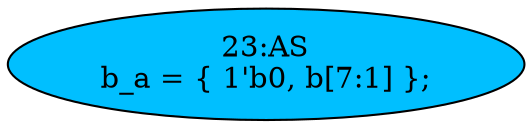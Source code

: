 strict digraph "" {
	node [label="\N"];
	"23:AS"	[ast="<pyverilog.vparser.ast.Assign object at 0x7f8a2988b150>",
		def_var="['b_a']",
		fillcolor=deepskyblue,
		label="23:AS
b_a = { 1'b0, b[7:1] };",
		statements="[]",
		style=filled,
		typ=Assign,
		use_var="['b']"];
}
